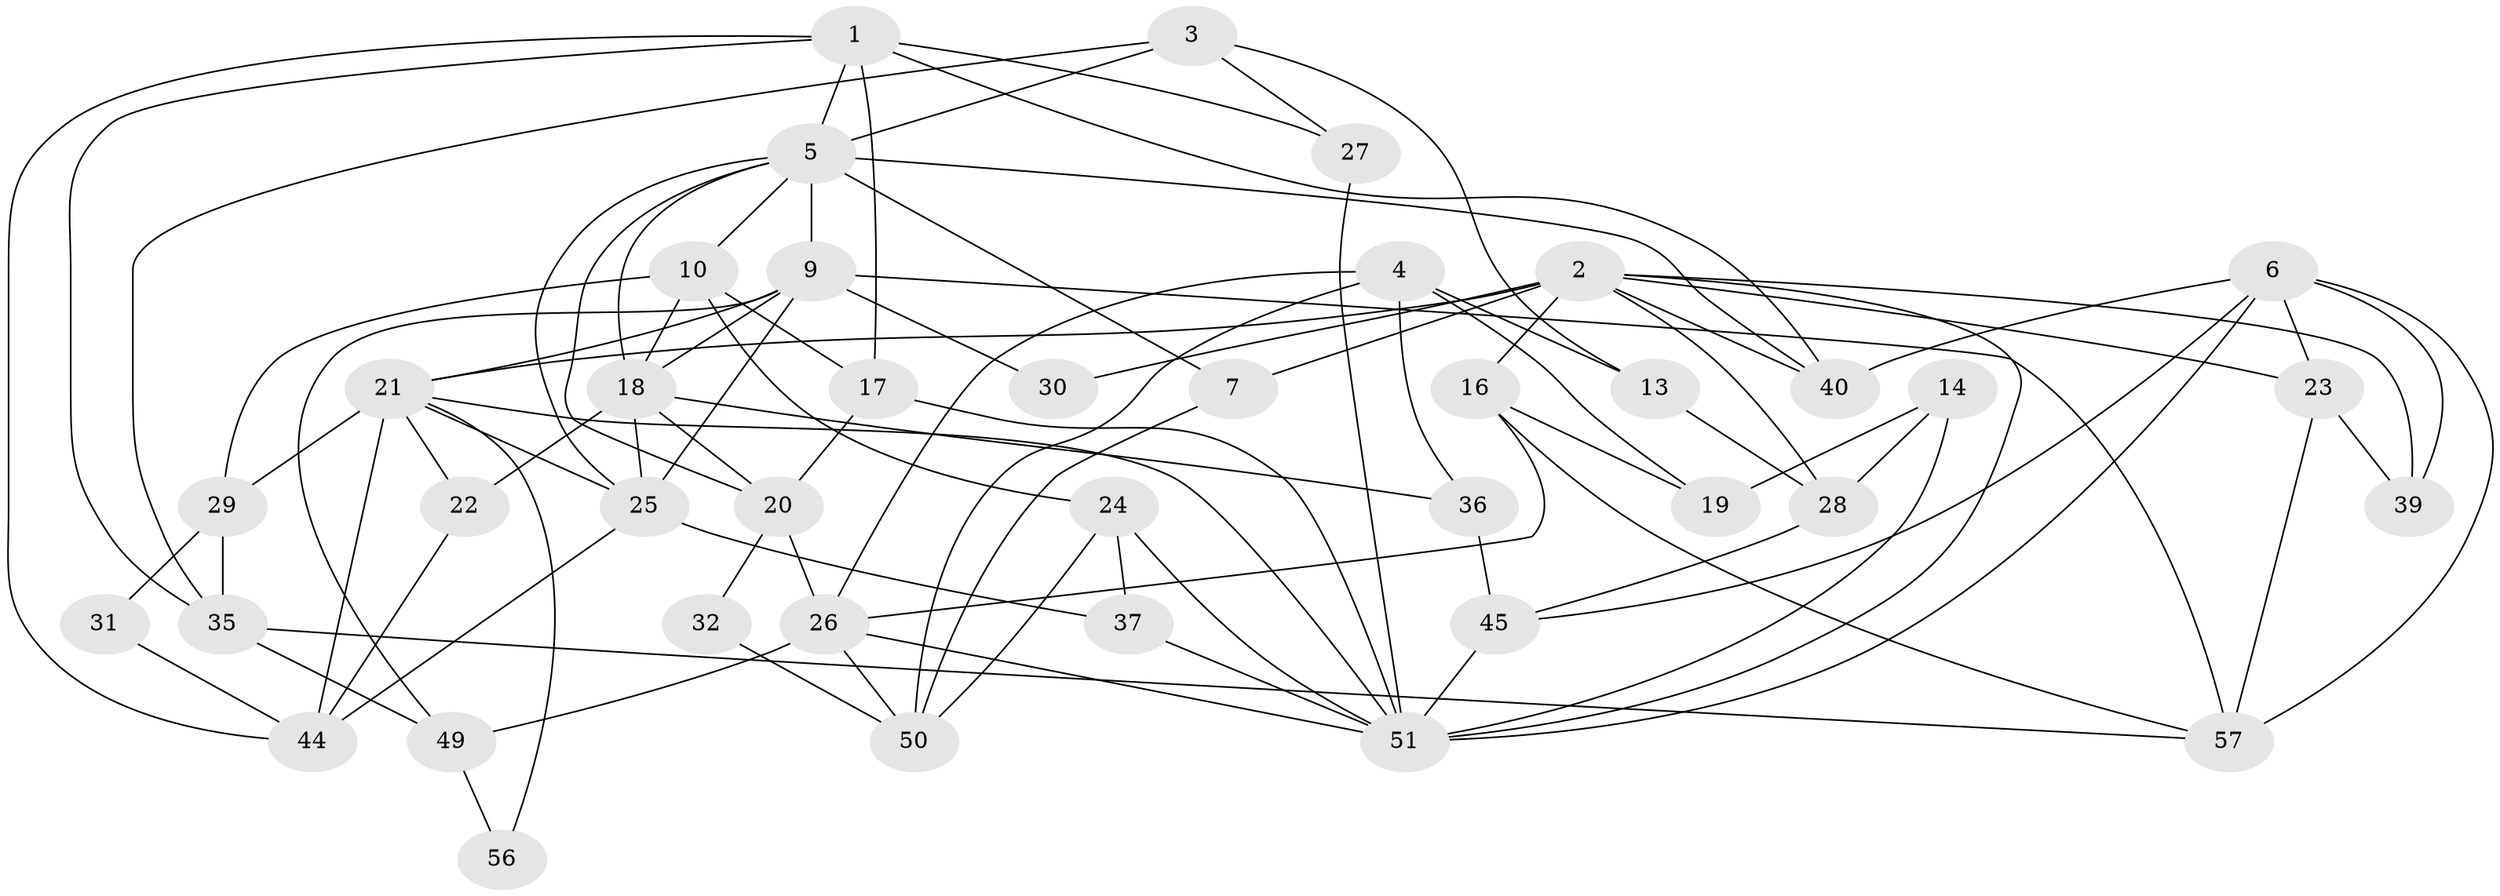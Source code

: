 // original degree distribution, {4: 0.25862068965517243, 5: 0.27586206896551724, 3: 0.29310344827586204, 6: 0.017241379310344827, 8: 0.034482758620689655, 2: 0.10344827586206896, 7: 0.017241379310344827}
// Generated by graph-tools (version 1.1) at 2025/18/03/04/25 18:18:48]
// undirected, 40 vertices, 92 edges
graph export_dot {
graph [start="1"]
  node [color=gray90,style=filled];
  1 [super="+15"];
  2 [super="+54+12+43+53"];
  3;
  4;
  5 [super="+47"];
  6 [super="+8"];
  7;
  9 [super="+11"];
  10;
  13;
  14;
  16 [super="+46"];
  17;
  18 [super="+33"];
  19;
  20 [super="+58"];
  21 [super="+41"];
  22;
  23;
  24 [super="+38"];
  25 [super="+34"];
  26 [super="+48"];
  27 [super="+52"];
  28;
  29;
  30;
  31;
  32;
  35 [super="+42"];
  36;
  37;
  39;
  40;
  44;
  45;
  49;
  50;
  51 [super="+55"];
  56;
  57;
  1 -- 44;
  1 -- 17;
  1 -- 35;
  1 -- 40;
  1 -- 27;
  1 -- 5;
  2 -- 39;
  2 -- 40;
  2 -- 21 [weight=2];
  2 -- 30 [weight=2];
  2 -- 16;
  2 -- 51;
  2 -- 28;
  2 -- 23;
  2 -- 7;
  3 -- 13;
  3 -- 27;
  3 -- 5;
  3 -- 35;
  4 -- 36;
  4 -- 26;
  4 -- 13;
  4 -- 19;
  4 -- 50;
  5 -- 18;
  5 -- 7;
  5 -- 40;
  5 -- 25;
  5 -- 10;
  5 -- 9;
  5 -- 20;
  6 -- 39;
  6 -- 23;
  6 -- 51;
  6 -- 40;
  6 -- 57;
  6 -- 45;
  7 -- 50;
  9 -- 21;
  9 -- 25;
  9 -- 57;
  9 -- 18;
  9 -- 30;
  9 -- 49;
  10 -- 17;
  10 -- 18;
  10 -- 29;
  10 -- 24;
  13 -- 28;
  14 -- 28;
  14 -- 51;
  14 -- 19;
  16 -- 19;
  16 -- 26;
  16 -- 57;
  17 -- 20;
  17 -- 51;
  18 -- 22;
  18 -- 36;
  18 -- 20;
  18 -- 25;
  20 -- 26 [weight=2];
  20 -- 32;
  21 -- 29;
  21 -- 44;
  21 -- 22;
  21 -- 25;
  21 -- 51;
  21 -- 56;
  22 -- 44;
  23 -- 57;
  23 -- 39;
  24 -- 50;
  24 -- 51;
  24 -- 37;
  25 -- 44;
  25 -- 37;
  26 -- 49;
  26 -- 50;
  26 -- 51;
  27 -- 51;
  28 -- 45;
  29 -- 31;
  29 -- 35;
  31 -- 44;
  32 -- 50;
  35 -- 57;
  35 -- 49;
  36 -- 45;
  37 -- 51;
  45 -- 51 [weight=2];
  49 -- 56;
}
